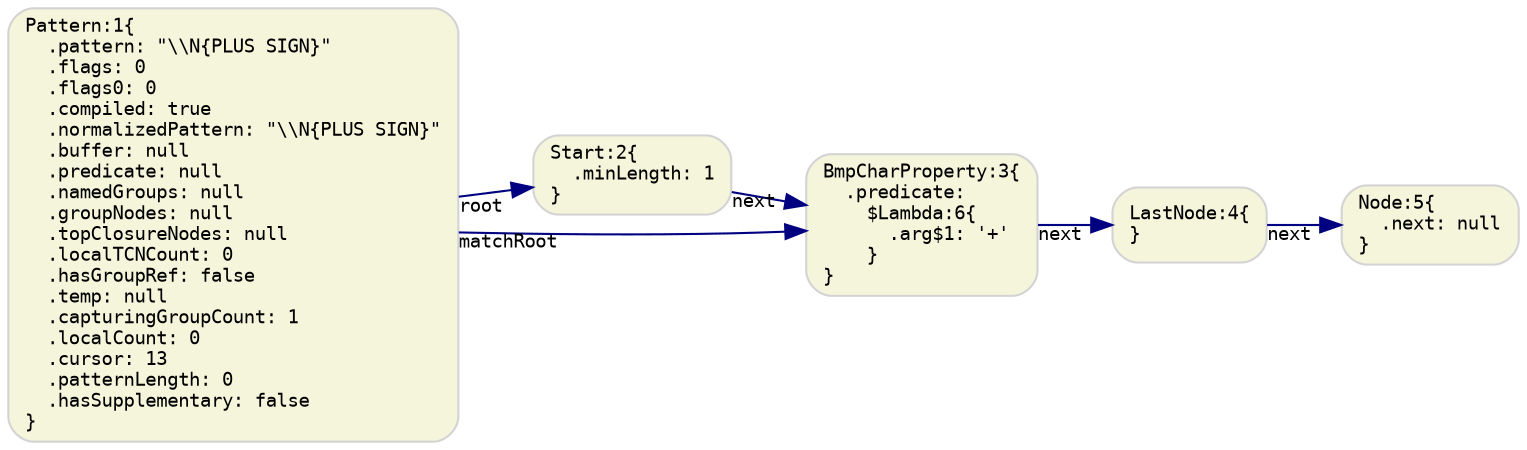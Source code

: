 digraph G {
  rankdir=LR;
  graph [fontname="Monospace", fontsize="11"]

  // default nodes
  node [fontname="Monospace", fontsize="9", shape="box", style="rounded,filled", color="LightGray", fillcolor="Beige"]
  1[ label="Pattern:1\{\l  .pattern: \"\\\\N\{PLUS SIGN\}\"\l  .flags: 0\l  .flags0: 0\l  .compiled: true\l  .normalizedPattern: \"\\\\N\{PLUS SIGN\}\"\l  .buffer: null\l  .predicate: null\l  .namedGroups: null\l  .groupNodes: null\l  .topClosureNodes: null\l  .localTCNCount: 0\l  .hasGroupRef: false\l  .temp: null\l  .capturingGroupCount: 1\l  .localCount: 0\l  .cursor: 13\l  .patternLength: 0\l  .hasSupplementary: false\l\}\l" ]
  2[ label="Start:2\{\l  .minLength: 1\l\}\l" ]
  3[ label="BmpCharProperty:3\{\l  .predicate:\l    $Lambda:6\{\l      .arg$1: '+'\l    \}\l\}\l" ]
  4[ label="LastNode:4\{\l\}\l" ]
  5[ label="Node:5\{\l  .next: null\l\}\l" ]

  // default edges
  edge [fontname="Monospace", fontsize="9", color="Navy"]
  4 -> 5 [ label="",  taillabel="next" ]
  3 -> 4 [ label="",  taillabel="next" ]
  2 -> 3 [ label="",  taillabel="next" ]
  1 -> 2 [ label="",  taillabel="root" ]
  1 -> 3 [ label="",  taillabel="matchRoot" ]
}
